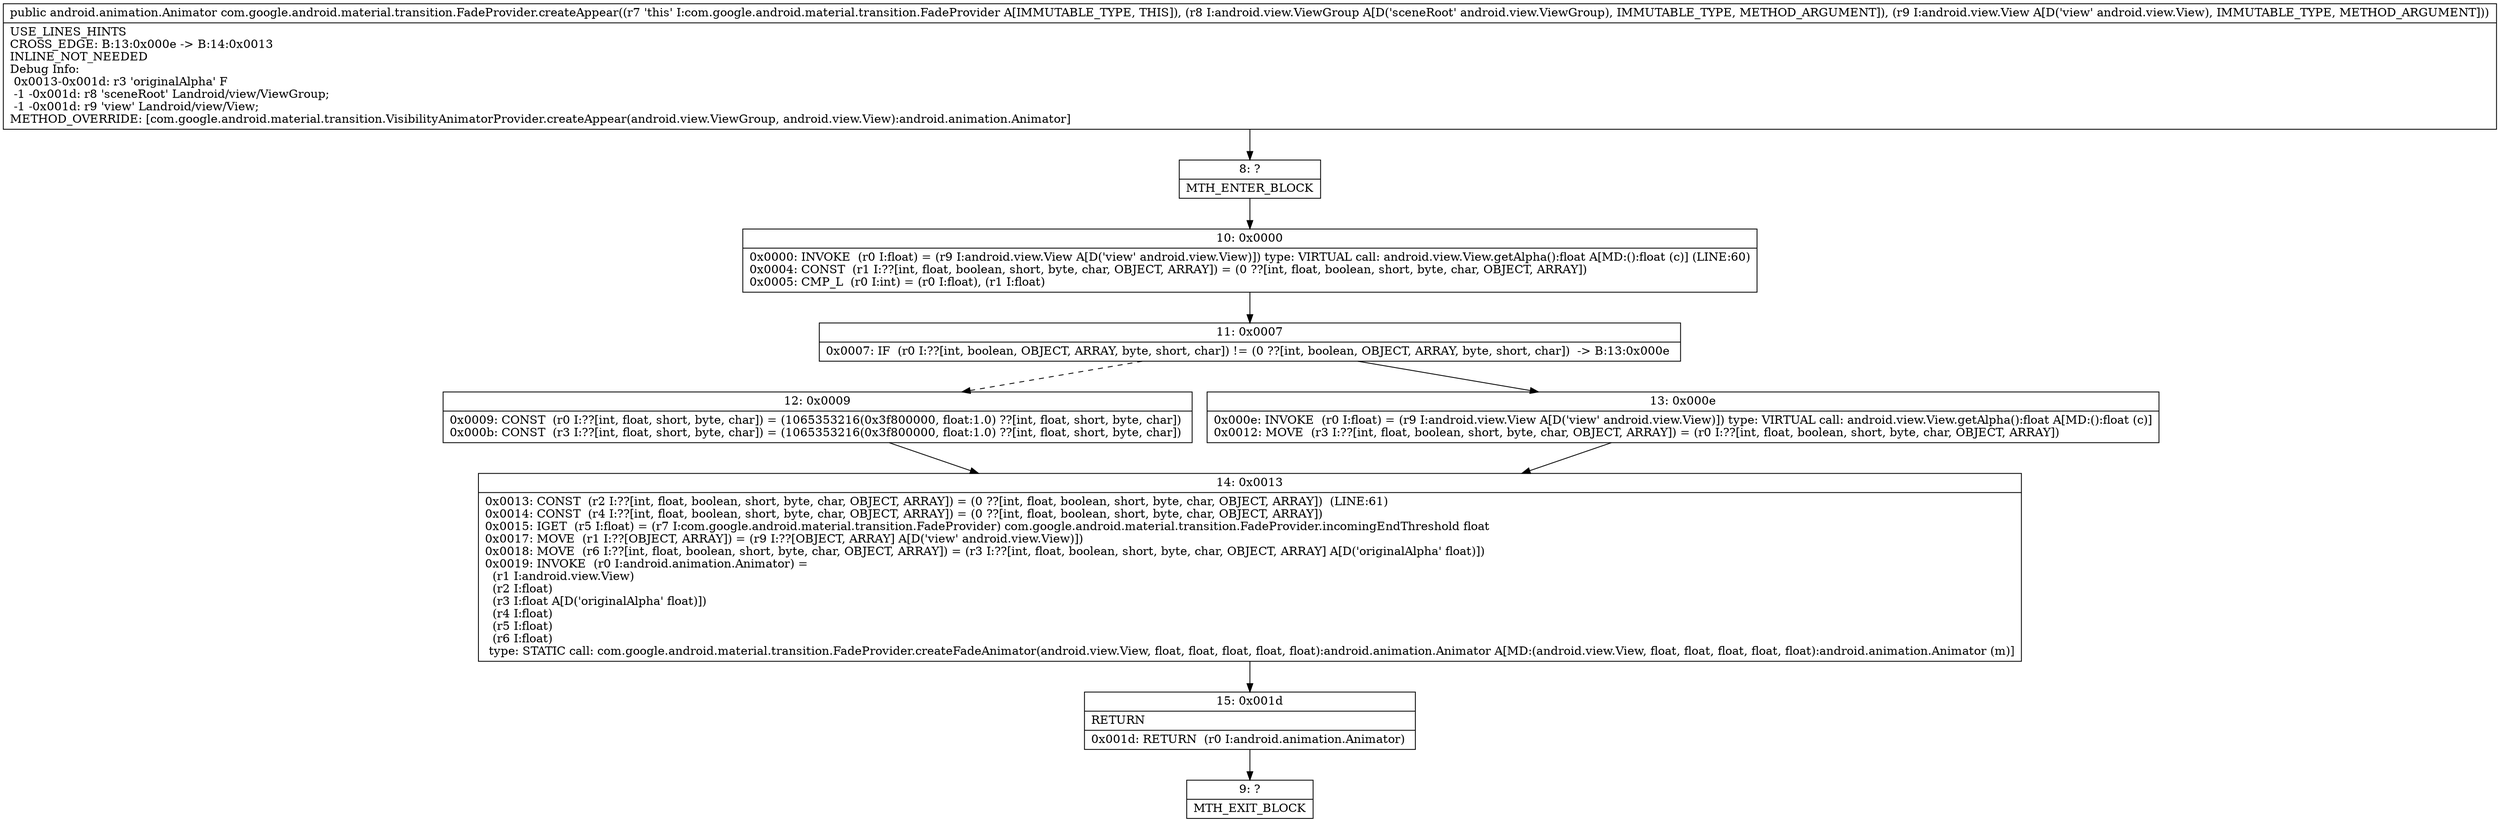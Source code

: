 digraph "CFG forcom.google.android.material.transition.FadeProvider.createAppear(Landroid\/view\/ViewGroup;Landroid\/view\/View;)Landroid\/animation\/Animator;" {
Node_8 [shape=record,label="{8\:\ ?|MTH_ENTER_BLOCK\l}"];
Node_10 [shape=record,label="{10\:\ 0x0000|0x0000: INVOKE  (r0 I:float) = (r9 I:android.view.View A[D('view' android.view.View)]) type: VIRTUAL call: android.view.View.getAlpha():float A[MD:():float (c)] (LINE:60)\l0x0004: CONST  (r1 I:??[int, float, boolean, short, byte, char, OBJECT, ARRAY]) = (0 ??[int, float, boolean, short, byte, char, OBJECT, ARRAY]) \l0x0005: CMP_L  (r0 I:int) = (r0 I:float), (r1 I:float) \l}"];
Node_11 [shape=record,label="{11\:\ 0x0007|0x0007: IF  (r0 I:??[int, boolean, OBJECT, ARRAY, byte, short, char]) != (0 ??[int, boolean, OBJECT, ARRAY, byte, short, char])  \-\> B:13:0x000e \l}"];
Node_12 [shape=record,label="{12\:\ 0x0009|0x0009: CONST  (r0 I:??[int, float, short, byte, char]) = (1065353216(0x3f800000, float:1.0) ??[int, float, short, byte, char]) \l0x000b: CONST  (r3 I:??[int, float, short, byte, char]) = (1065353216(0x3f800000, float:1.0) ??[int, float, short, byte, char]) \l}"];
Node_14 [shape=record,label="{14\:\ 0x0013|0x0013: CONST  (r2 I:??[int, float, boolean, short, byte, char, OBJECT, ARRAY]) = (0 ??[int, float, boolean, short, byte, char, OBJECT, ARRAY])  (LINE:61)\l0x0014: CONST  (r4 I:??[int, float, boolean, short, byte, char, OBJECT, ARRAY]) = (0 ??[int, float, boolean, short, byte, char, OBJECT, ARRAY]) \l0x0015: IGET  (r5 I:float) = (r7 I:com.google.android.material.transition.FadeProvider) com.google.android.material.transition.FadeProvider.incomingEndThreshold float \l0x0017: MOVE  (r1 I:??[OBJECT, ARRAY]) = (r9 I:??[OBJECT, ARRAY] A[D('view' android.view.View)]) \l0x0018: MOVE  (r6 I:??[int, float, boolean, short, byte, char, OBJECT, ARRAY]) = (r3 I:??[int, float, boolean, short, byte, char, OBJECT, ARRAY] A[D('originalAlpha' float)]) \l0x0019: INVOKE  (r0 I:android.animation.Animator) = \l  (r1 I:android.view.View)\l  (r2 I:float)\l  (r3 I:float A[D('originalAlpha' float)])\l  (r4 I:float)\l  (r5 I:float)\l  (r6 I:float)\l type: STATIC call: com.google.android.material.transition.FadeProvider.createFadeAnimator(android.view.View, float, float, float, float, float):android.animation.Animator A[MD:(android.view.View, float, float, float, float, float):android.animation.Animator (m)]\l}"];
Node_15 [shape=record,label="{15\:\ 0x001d|RETURN\l|0x001d: RETURN  (r0 I:android.animation.Animator) \l}"];
Node_9 [shape=record,label="{9\:\ ?|MTH_EXIT_BLOCK\l}"];
Node_13 [shape=record,label="{13\:\ 0x000e|0x000e: INVOKE  (r0 I:float) = (r9 I:android.view.View A[D('view' android.view.View)]) type: VIRTUAL call: android.view.View.getAlpha():float A[MD:():float (c)]\l0x0012: MOVE  (r3 I:??[int, float, boolean, short, byte, char, OBJECT, ARRAY]) = (r0 I:??[int, float, boolean, short, byte, char, OBJECT, ARRAY]) \l}"];
MethodNode[shape=record,label="{public android.animation.Animator com.google.android.material.transition.FadeProvider.createAppear((r7 'this' I:com.google.android.material.transition.FadeProvider A[IMMUTABLE_TYPE, THIS]), (r8 I:android.view.ViewGroup A[D('sceneRoot' android.view.ViewGroup), IMMUTABLE_TYPE, METHOD_ARGUMENT]), (r9 I:android.view.View A[D('view' android.view.View), IMMUTABLE_TYPE, METHOD_ARGUMENT]))  | USE_LINES_HINTS\lCROSS_EDGE: B:13:0x000e \-\> B:14:0x0013\lINLINE_NOT_NEEDED\lDebug Info:\l  0x0013\-0x001d: r3 'originalAlpha' F\l  \-1 \-0x001d: r8 'sceneRoot' Landroid\/view\/ViewGroup;\l  \-1 \-0x001d: r9 'view' Landroid\/view\/View;\lMETHOD_OVERRIDE: [com.google.android.material.transition.VisibilityAnimatorProvider.createAppear(android.view.ViewGroup, android.view.View):android.animation.Animator]\l}"];
MethodNode -> Node_8;Node_8 -> Node_10;
Node_10 -> Node_11;
Node_11 -> Node_12[style=dashed];
Node_11 -> Node_13;
Node_12 -> Node_14;
Node_14 -> Node_15;
Node_15 -> Node_9;
Node_13 -> Node_14;
}


